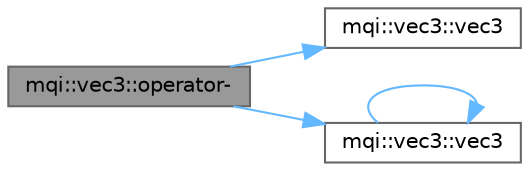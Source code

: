 digraph "mqi::vec3::operator-"
{
 // LATEX_PDF_SIZE
  bgcolor="transparent";
  edge [fontname=Helvetica,fontsize=10,labelfontname=Helvetica,labelfontsize=10];
  node [fontname=Helvetica,fontsize=10,shape=box,height=0.2,width=0.4];
  rankdir="LR";
  Node1 [id="Node000001",label="mqi::vec3::operator-",height=0.2,width=0.4,color="gray40", fillcolor="grey60", style="filled", fontcolor="black",tooltip="Vector subtraction."];
  Node1 -> Node2 [id="edge1_Node000001_Node000002",color="steelblue1",style="solid",tooltip=" "];
  Node2 [id="Node000002",label="mqi::vec3::vec3",height=0.2,width=0.4,color="grey40", fillcolor="white", style="filled",URL="$classmqi_1_1vec3.html#a9f81491ccdf66313ea54a4f456286205",tooltip="Default constructor, initializes to (0, 0, 0)."];
  Node1 -> Node3 [id="edge2_Node000001_Node000003",color="steelblue1",style="solid",tooltip=" "];
  Node3 [id="Node000003",label="mqi::vec3::vec3",height=0.2,width=0.4,color="grey40", fillcolor="white", style="filled",URL="$classmqi_1_1vec3.html#af1f29088f407303737f8cc287026aa51",tooltip="Copy constructor (from non-const reference)."];
  Node3 -> Node3 [id="edge3_Node000003_Node000003",color="steelblue1",style="solid",tooltip=" "];
}
